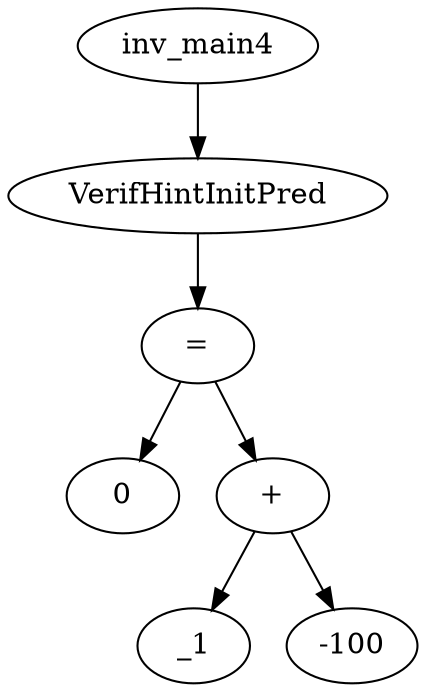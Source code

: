 digraph dag {
0 [label="inv_main4"];
1 [label="VerifHintInitPred"];
2 [label="="];
3 [label="0"];
4 [label="+"];
5 [label="_1"];
6 [label="-100"];
0->1
1->2
2->4
2 -> 3
4->6
4 -> 5
}
